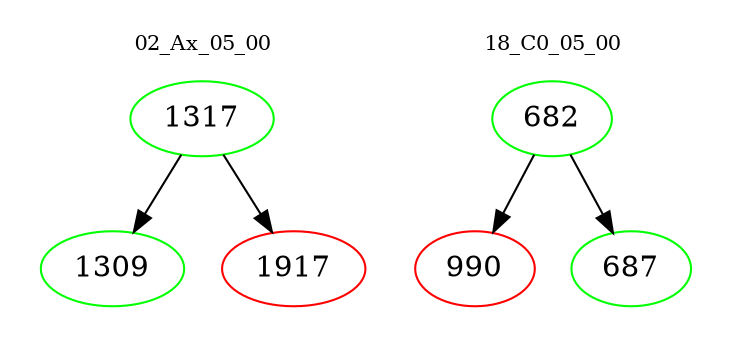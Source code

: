 digraph{
subgraph cluster_0 {
color = white
label = "02_Ax_05_00";
fontsize=10;
T0_1317 [label="1317", color="green"]
T0_1317 -> T0_1309 [color="black"]
T0_1309 [label="1309", color="green"]
T0_1317 -> T0_1917 [color="black"]
T0_1917 [label="1917", color="red"]
}
subgraph cluster_1 {
color = white
label = "18_C0_05_00";
fontsize=10;
T1_682 [label="682", color="green"]
T1_682 -> T1_990 [color="black"]
T1_990 [label="990", color="red"]
T1_682 -> T1_687 [color="black"]
T1_687 [label="687", color="green"]
}
}
